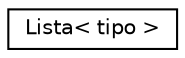 digraph "Representación gráfica de la clase"
{
  edge [fontname="Helvetica",fontsize="10",labelfontname="Helvetica",labelfontsize="10"];
  node [fontname="Helvetica",fontsize="10",shape=record];
  rankdir="LR";
  Node0 [label="Lista\< tipo \>",height=0.2,width=0.4,color="black", fillcolor="white", style="filled",URL="$classLista.html"];
}
